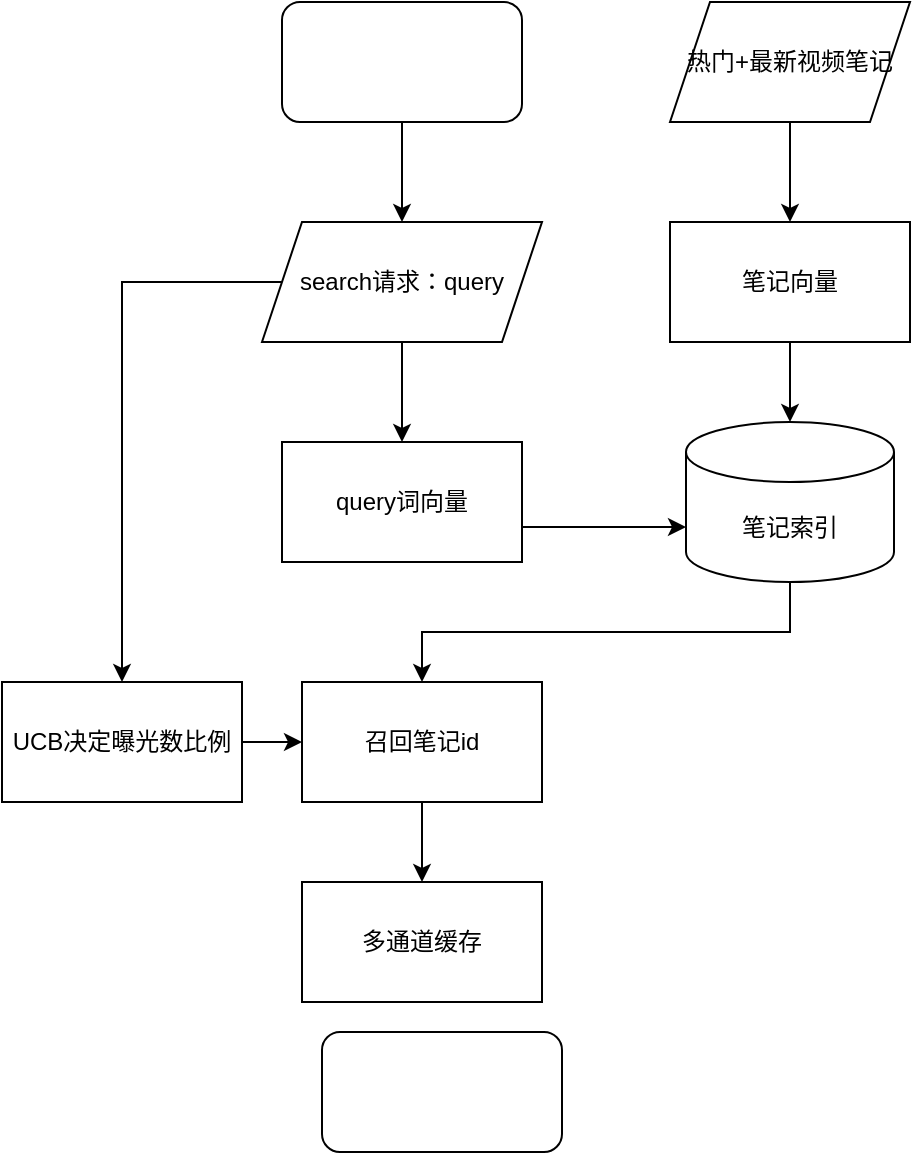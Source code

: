 <mxfile version="13.8.1" type="github"><diagram id="D2YxJ1NoSc7gmtH3swpA" name="Page-1"><mxGraphModel dx="946" dy="614" grid="1" gridSize="10" guides="1" tooltips="1" connect="1" arrows="1" fold="1" page="1" pageScale="1" pageWidth="827" pageHeight="1169" math="0" shadow="0"><root><mxCell id="0"/><mxCell id="1" parent="0"/><mxCell id="bSTnsPNqsFgACtfSIriK-3" style="edgeStyle=orthogonalEdgeStyle;rounded=0;orthogonalLoop=1;jettySize=auto;html=1;exitX=0.5;exitY=1;exitDx=0;exitDy=0;entryX=0.5;entryY=0;entryDx=0;entryDy=0;" edge="1" parent="1" source="bSTnsPNqsFgACtfSIriK-1" target="bSTnsPNqsFgACtfSIriK-2"><mxGeometry relative="1" as="geometry"/></mxCell><mxCell id="bSTnsPNqsFgACtfSIriK-1" value="" style="rounded=1;whiteSpace=wrap;html=1;" vertex="1" parent="1"><mxGeometry x="160" y="40" width="120" height="60" as="geometry"/></mxCell><mxCell id="bSTnsPNqsFgACtfSIriK-5" style="edgeStyle=orthogonalEdgeStyle;rounded=0;orthogonalLoop=1;jettySize=auto;html=1;exitX=0.5;exitY=1;exitDx=0;exitDy=0;" edge="1" parent="1" source="bSTnsPNqsFgACtfSIriK-2" target="bSTnsPNqsFgACtfSIriK-4"><mxGeometry relative="1" as="geometry"/></mxCell><mxCell id="bSTnsPNqsFgACtfSIriK-18" style="edgeStyle=orthogonalEdgeStyle;rounded=0;orthogonalLoop=1;jettySize=auto;html=1;exitX=0;exitY=0.5;exitDx=0;exitDy=0;entryX=0.5;entryY=0;entryDx=0;entryDy=0;" edge="1" parent="1" source="bSTnsPNqsFgACtfSIriK-2" target="bSTnsPNqsFgACtfSIriK-17"><mxGeometry relative="1" as="geometry"/></mxCell><mxCell id="bSTnsPNqsFgACtfSIriK-2" value="search请求：query" style="shape=parallelogram;perimeter=parallelogramPerimeter;whiteSpace=wrap;html=1;fixedSize=1;" vertex="1" parent="1"><mxGeometry x="150" y="150" width="140" height="60" as="geometry"/></mxCell><mxCell id="bSTnsPNqsFgACtfSIriK-20" style="edgeStyle=orthogonalEdgeStyle;rounded=0;orthogonalLoop=1;jettySize=auto;html=1;entryX=0;entryY=0;entryDx=0;entryDy=52.5;entryPerimeter=0;" edge="1" parent="1" source="bSTnsPNqsFgACtfSIriK-4" target="bSTnsPNqsFgACtfSIriK-6"><mxGeometry relative="1" as="geometry"><Array as="points"><mxPoint x="330" y="303"/></Array></mxGeometry></mxCell><mxCell id="bSTnsPNqsFgACtfSIriK-4" value="query词向量" style="rounded=0;whiteSpace=wrap;html=1;" vertex="1" parent="1"><mxGeometry x="160" y="260" width="120" height="60" as="geometry"/></mxCell><mxCell id="bSTnsPNqsFgACtfSIriK-24" style="edgeStyle=orthogonalEdgeStyle;rounded=0;orthogonalLoop=1;jettySize=auto;html=1;exitX=0.5;exitY=1;exitDx=0;exitDy=0;exitPerimeter=0;entryX=0.5;entryY=0;entryDx=0;entryDy=0;" edge="1" parent="1" source="bSTnsPNqsFgACtfSIriK-6" target="bSTnsPNqsFgACtfSIriK-14"><mxGeometry relative="1" as="geometry"/></mxCell><mxCell id="bSTnsPNqsFgACtfSIriK-6" value="笔记索引" style="shape=cylinder3;whiteSpace=wrap;html=1;boundedLbl=1;backgroundOutline=1;size=15;" vertex="1" parent="1"><mxGeometry x="362" y="250" width="104" height="80" as="geometry"/></mxCell><mxCell id="bSTnsPNqsFgACtfSIriK-10" style="edgeStyle=orthogonalEdgeStyle;rounded=0;orthogonalLoop=1;jettySize=auto;html=1;exitX=0.5;exitY=1;exitDx=0;exitDy=0;entryX=0.5;entryY=0;entryDx=0;entryDy=0;" edge="1" parent="1" source="bSTnsPNqsFgACtfSIriK-7" target="bSTnsPNqsFgACtfSIriK-9"><mxGeometry relative="1" as="geometry"/></mxCell><mxCell id="bSTnsPNqsFgACtfSIriK-7" value="热门+最新视频笔记" style="shape=parallelogram;perimeter=parallelogramPerimeter;whiteSpace=wrap;html=1;fixedSize=1;" vertex="1" parent="1"><mxGeometry x="354" y="40" width="120" height="60" as="geometry"/></mxCell><mxCell id="bSTnsPNqsFgACtfSIriK-11" style="edgeStyle=orthogonalEdgeStyle;rounded=0;orthogonalLoop=1;jettySize=auto;html=1;exitX=0.5;exitY=1;exitDx=0;exitDy=0;entryX=0.5;entryY=0;entryDx=0;entryDy=0;entryPerimeter=0;" edge="1" parent="1" source="bSTnsPNqsFgACtfSIriK-9" target="bSTnsPNqsFgACtfSIriK-6"><mxGeometry relative="1" as="geometry"/></mxCell><mxCell id="bSTnsPNqsFgACtfSIriK-9" value="笔记向量" style="rounded=0;whiteSpace=wrap;html=1;" vertex="1" parent="1"><mxGeometry x="354" y="150" width="120" height="60" as="geometry"/></mxCell><mxCell id="bSTnsPNqsFgACtfSIriK-23" style="edgeStyle=orthogonalEdgeStyle;rounded=0;orthogonalLoop=1;jettySize=auto;html=1;entryX=0.5;entryY=0;entryDx=0;entryDy=0;" edge="1" parent="1" source="bSTnsPNqsFgACtfSIriK-14" target="bSTnsPNqsFgACtfSIriK-22"><mxGeometry relative="1" as="geometry"/></mxCell><mxCell id="bSTnsPNqsFgACtfSIriK-14" value="召回笔记id" style="rounded=0;whiteSpace=wrap;html=1;" vertex="1" parent="1"><mxGeometry x="170" y="380" width="120" height="60" as="geometry"/></mxCell><mxCell id="bSTnsPNqsFgACtfSIriK-19" style="edgeStyle=orthogonalEdgeStyle;rounded=0;orthogonalLoop=1;jettySize=auto;html=1;entryX=0;entryY=0.5;entryDx=0;entryDy=0;" edge="1" parent="1" source="bSTnsPNqsFgACtfSIriK-17" target="bSTnsPNqsFgACtfSIriK-14"><mxGeometry relative="1" as="geometry"/></mxCell><mxCell id="bSTnsPNqsFgACtfSIriK-17" value="UCB决定曝光数比例" style="rounded=0;whiteSpace=wrap;html=1;" vertex="1" parent="1"><mxGeometry x="20" y="380" width="120" height="60" as="geometry"/></mxCell><mxCell id="bSTnsPNqsFgACtfSIriK-22" value="多通道缓存" style="rounded=0;whiteSpace=wrap;html=1;" vertex="1" parent="1"><mxGeometry x="170" y="480" width="120" height="60" as="geometry"/></mxCell><mxCell id="bSTnsPNqsFgACtfSIriK-25" value="" style="rounded=1;whiteSpace=wrap;html=1;" vertex="1" parent="1"><mxGeometry x="180" y="555" width="120" height="60" as="geometry"/></mxCell></root></mxGraphModel></diagram></mxfile>